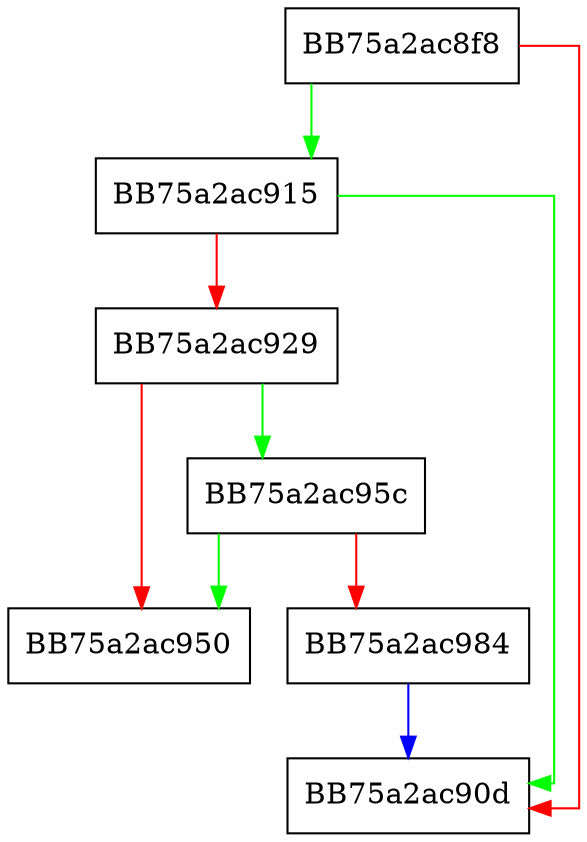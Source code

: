 digraph add_device_information {
  node [shape="box"];
  graph [splines=ortho];
  BB75a2ac8f8 -> BB75a2ac915 [color="green"];
  BB75a2ac8f8 -> BB75a2ac90d [color="red"];
  BB75a2ac915 -> BB75a2ac90d [color="green"];
  BB75a2ac915 -> BB75a2ac929 [color="red"];
  BB75a2ac929 -> BB75a2ac95c [color="green"];
  BB75a2ac929 -> BB75a2ac950 [color="red"];
  BB75a2ac95c -> BB75a2ac950 [color="green"];
  BB75a2ac95c -> BB75a2ac984 [color="red"];
  BB75a2ac984 -> BB75a2ac90d [color="blue"];
}